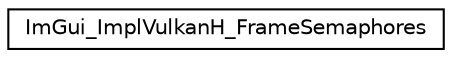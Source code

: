 digraph "Graphical Class Hierarchy"
{
  edge [fontname="Helvetica",fontsize="10",labelfontname="Helvetica",labelfontsize="10"];
  node [fontname="Helvetica",fontsize="10",shape=record];
  rankdir="LR";
  Node0 [label="ImGui_ImplVulkanH_FrameSemaphores",height=0.2,width=0.4,color="black", fillcolor="white", style="filled",URL="$structImGui__ImplVulkanH__FrameSemaphores.html"];
}
